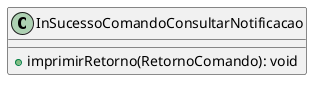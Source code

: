 @startuml

class InSucessoComandoConsultarNotificacao  {

    + imprimirRetorno(RetornoComando): void
}

@enduml